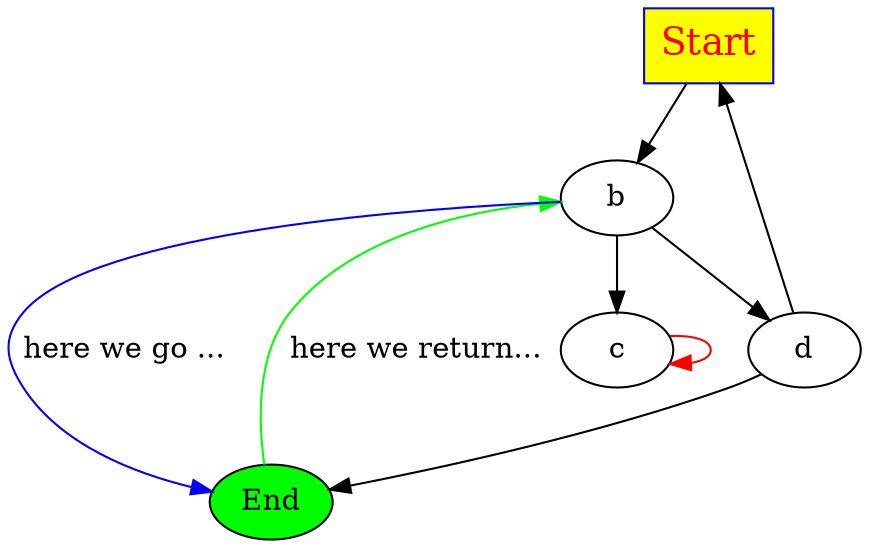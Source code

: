 // Sat 06 Mar 2021 09:25:19 AM +08

// n1 and n2 are nodes (default shape=oval)
// n1 -- n2 is an edge (default color=black)
// n1 -> n2 is a directed edge
// [ ... ] = attribute of nodes or edges

digraph example_03_digraph_TB {
  rankdir = TB; // Change to Left to Right

  a [label="Start", color=blue, fontcolor=Red, fontsize=18,
     shape=box, style=filled, fillcolor=yellow];
  e [label="End", style=filled, fillcolor=green];

  a -> b;  // Now use right arrow (->) for directed edge
  b -> c;
  b -> d;
  d -> e;

  // b -- e;  // Not allowed: Cannot mix -- with ->
  b -> e [label="here we go ...", color=blue];
  d -> a;
  e -> b [label="here we return...", color=green];  // backwards
  c -> c [color=red];  // onto itself

}
